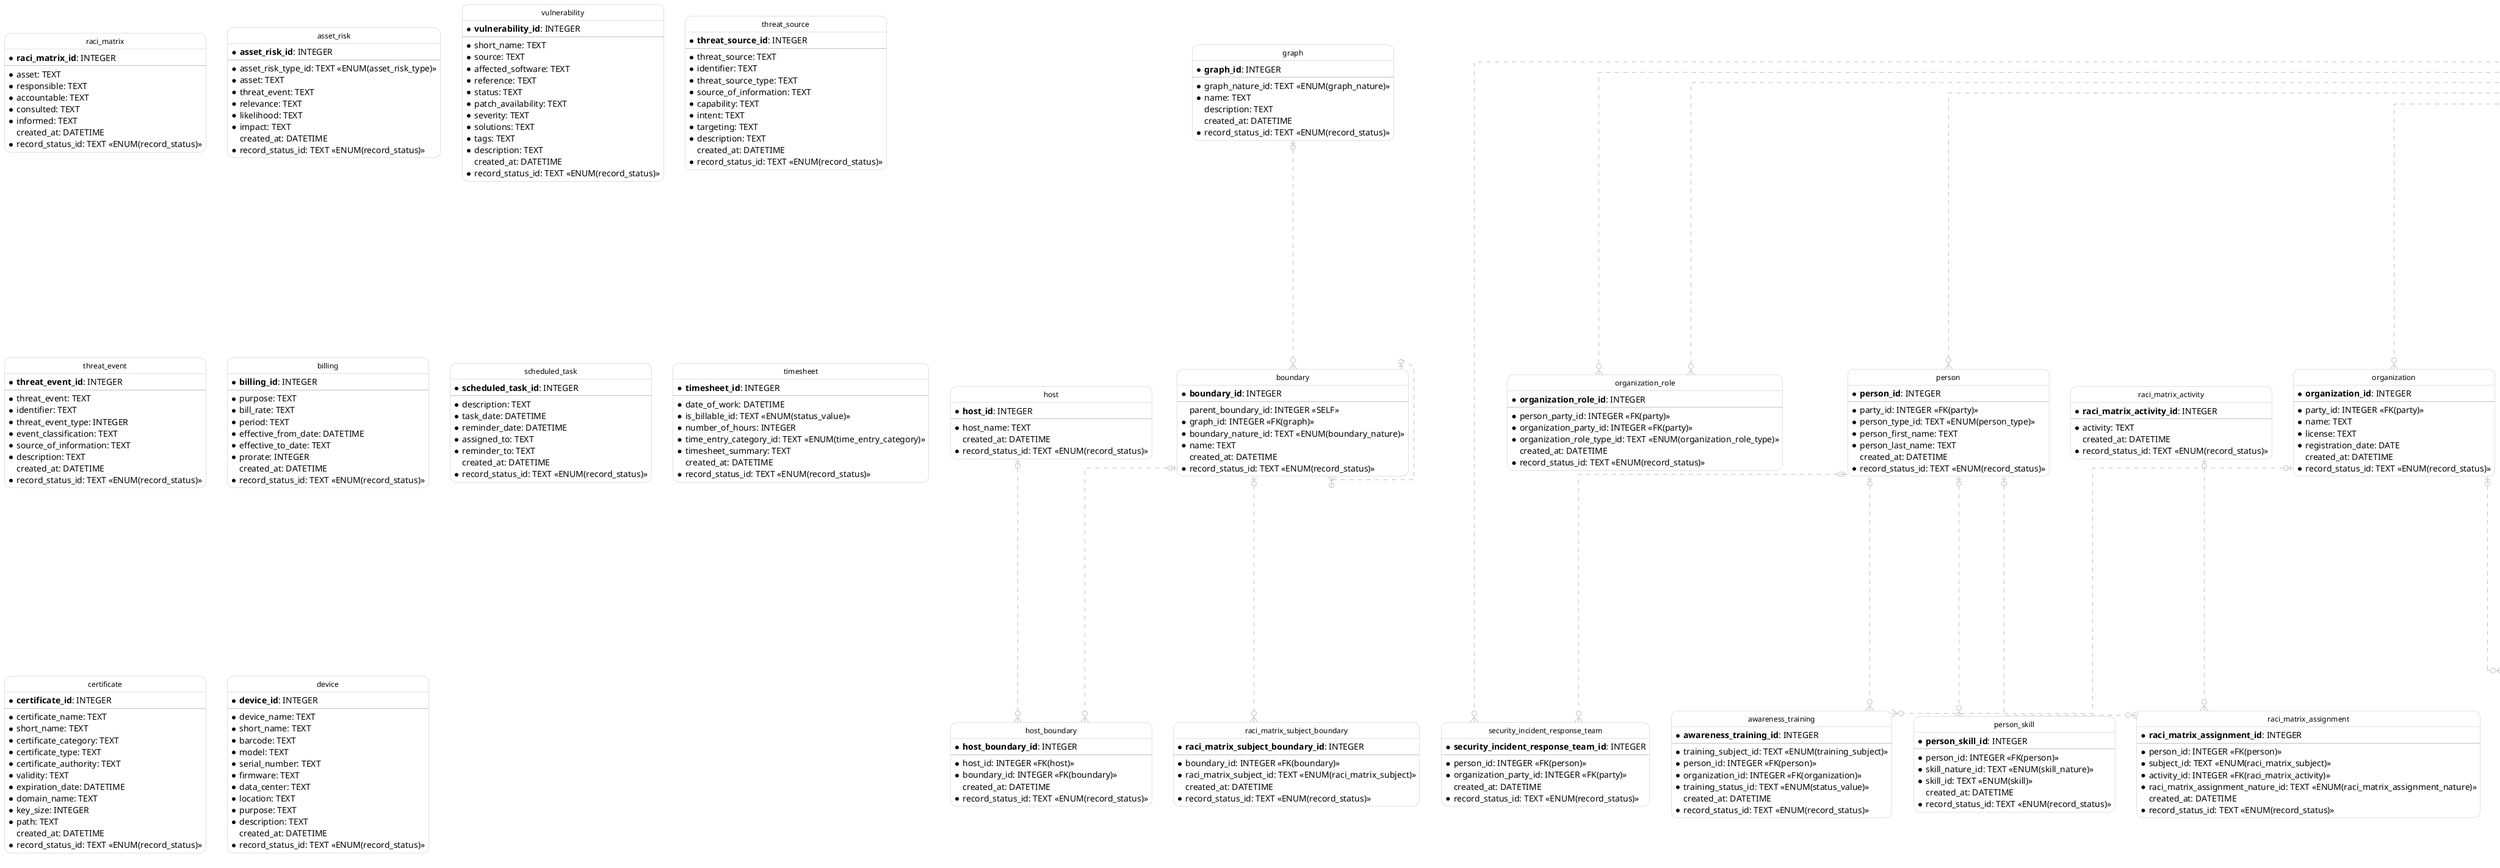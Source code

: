 @startuml models
  hide circle
  skinparam linetype ortho
  skinparam roundcorner 20
  skinparam class {
    BackgroundColor White
    ArrowColor Silver
    BorderColor Silver
    FontColor Black
    FontSize 12
  }

  entity "host" as host {
    * **host_id**: INTEGER
    --
    * host_name: TEXT
      created_at: DATETIME
    * record_status_id: TEXT <<ENUM(record_status)>>
  }

  entity "graph" as graph {
    * **graph_id**: INTEGER
    --
    * graph_nature_id: TEXT <<ENUM(graph_nature)>>
    * name: TEXT
      description: TEXT
      created_at: DATETIME
    * record_status_id: TEXT <<ENUM(record_status)>>
  }

  entity "boundary" as boundary {
    * **boundary_id**: INTEGER
    --
      parent_boundary_id: INTEGER <<SELF>>
    * graph_id: INTEGER <<FK(graph)>>
    * boundary_nature_id: TEXT <<ENUM(boundary_nature)>>
    * name: TEXT
      created_at: DATETIME
    * record_status_id: TEXT <<ENUM(record_status)>>
  }

  entity "host_boundary" as host_boundary {
    * **host_boundary_id**: INTEGER
    --
    * host_id: INTEGER <<FK(host)>>
    * boundary_id: INTEGER <<FK(boundary)>>
      created_at: DATETIME
    * record_status_id: TEXT <<ENUM(record_status)>>
  }

  entity "raci_matrix" as raci_matrix {
    * **raci_matrix_id**: INTEGER
    --
    * asset: TEXT
    * responsible: TEXT
    * accountable: TEXT
    * consulted: TEXT
    * informed: TEXT
      created_at: DATETIME
    * record_status_id: TEXT <<ENUM(record_status)>>
  }

  entity "asset_risk" as asset_risk {
    * **asset_risk_id**: INTEGER
    --
    * asset_risk_type_id: TEXT <<ENUM(asset_risk_type)>>
    * asset: TEXT
    * threat_event: TEXT
    * relevance: TEXT
    * likelihood: TEXT
    * impact: TEXT
      created_at: DATETIME
    * record_status_id: TEXT <<ENUM(record_status)>>
  }

  entity "vulnerability" as vulnerability {
    * **vulnerability_id**: INTEGER
    --
    * short_name: TEXT
    * source: TEXT
    * affected_software: TEXT
    * reference: TEXT
    * status: TEXT
    * patch_availability: TEXT
    * severity: TEXT
    * solutions: TEXT
    * tags: TEXT
    * description: TEXT
      created_at: DATETIME
    * record_status_id: TEXT <<ENUM(record_status)>>
  }

  entity "threat_source" as threat_source {
    * **threat_source_id**: INTEGER
    --
    * threat_source: TEXT
    * identifier: TEXT
    * threat_source_type: TEXT
    * source_of_information: TEXT
    * capability: TEXT
    * intent: TEXT
    * targeting: TEXT
    * description: TEXT
      created_at: DATETIME
    * record_status_id: TEXT <<ENUM(record_status)>>
  }

  entity "threat_event" as threat_event {
    * **threat_event_id**: INTEGER
    --
    * threat_event: TEXT
    * identifier: TEXT
    * threat_event_type: INTEGER
    * event_classification: TEXT
    * source_of_information: TEXT
    * description: TEXT
      created_at: DATETIME
    * record_status_id: TEXT <<ENUM(record_status)>>
  }

  entity "billing" as billing {
    * **billing_id**: INTEGER
    --
    * purpose: TEXT
    * bill_rate: TEXT
    * period: TEXT
    * effective_from_date: DATETIME
    * effective_to_date: TEXT
    * prorate: INTEGER
      created_at: DATETIME
    * record_status_id: TEXT <<ENUM(record_status)>>
  }

  entity "scheduled_task" as scheduled_task {
    * **scheduled_task_id**: INTEGER
    --
    * description: TEXT
    * task_date: DATETIME
    * reminder_date: DATETIME
    * assigned_to: TEXT
    * reminder_to: TEXT
      created_at: DATETIME
    * record_status_id: TEXT <<ENUM(record_status)>>
  }

  entity "timesheet" as timesheet {
    * **timesheet_id**: INTEGER
    --
    * date_of_work: DATETIME
    * is_billable_id: TEXT <<ENUM(status_value)>>
    * number_of_hours: INTEGER
    * time_entry_category_id: TEXT <<ENUM(time_entry_category)>>
    * timesheet_summary: TEXT
      created_at: DATETIME
    * record_status_id: TEXT <<ENUM(record_status)>>
  }

  entity "certificate" as certificate {
    * **certificate_id**: INTEGER
    --
    * certificate_name: TEXT
    * short_name: TEXT
    * certificate_category: TEXT
    * certificate_type: TEXT
    * certificate_authority: TEXT
    * validity: TEXT
    * expiration_date: DATETIME
    * domain_name: TEXT
    * key_size: INTEGER
    * path: TEXT
      created_at: DATETIME
    * record_status_id: TEXT <<ENUM(record_status)>>
  }

  entity "device" as device {
    * **device_id**: INTEGER
    --
    * device_name: TEXT
    * short_name: TEXT
    * barcode: TEXT
    * model: TEXT
    * serial_number: TEXT
    * firmware: TEXT
    * data_center: TEXT
    * location: TEXT
    * purpose: TEXT
    * description: TEXT
      created_at: DATETIME
    * record_status_id: TEXT <<ENUM(record_status)>>
  }

  entity "party" as party {
    * **party_id**: INTEGER
    --
    * party_type_id: TEXT <<ENUM(party_type)>>
    * party_name: TEXT
      created_at: DATETIME
    * record_status_id: TEXT <<ENUM(record_status)>>
  }

  entity "person" as person {
    * **person_id**: INTEGER
    --
    * party_id: INTEGER <<FK(party)>>
    * person_type_id: TEXT <<ENUM(person_type)>>
    * person_first_name: TEXT
    * person_last_name: TEXT
      created_at: DATETIME
    * record_status_id: TEXT <<ENUM(record_status)>>
  }

  entity "organization" as organization {
    * **organization_id**: INTEGER
    --
    * party_id: INTEGER <<FK(party)>>
    * name: TEXT
    * license: TEXT
    * registration_date: DATE
      created_at: DATETIME
    * record_status_id: TEXT <<ENUM(record_status)>>
  }

  entity "party_relation" as party_relation {
    * **party_relation_id**: INTEGER
    --
    * party_id: INTEGER <<FK(party)>>
    * related_party_id: INTEGER <<FK(party)>>
    * relation_type_id: TEXT <<ENUM(party_relation_type)>>
    * party_role_id: TEXT <<ENUM(party_role_type)>>
      created_at: DATETIME
    * record_status_id: TEXT <<ENUM(record_status)>>
  }

  entity "contact_electronic" as contact_electronic {
    * **contact_electronic_id**: INTEGER
    --
    * contact_type_id: TEXT <<ENUM(contact_type)>>
    * party_id: INTEGER <<FK(party)>>
    * electronics_details: TEXT
      created_at: DATETIME
    * record_status_id: TEXT <<ENUM(record_status)>>
  }

  entity "contact_land" as contact_land {
    * **contact_land_id**: INTEGER
    --
    * contact_type_id: TEXT <<ENUM(contact_type)>>
    * party_id: INTEGER <<FK(party)>>
    * address_line1: TEXT
    * address_line2: TEXT
    * address_zip: TEXT
    * address_city: TEXT
    * address_state: TEXT
    * address_country: TEXT
      created_at: DATETIME
    * record_status_id: TEXT <<ENUM(record_status)>>
  }

  entity "organization_role" as organization_role {
    * **organization_role_id**: INTEGER
    --
    * person_party_id: INTEGER <<FK(party)>>
    * organization_party_id: INTEGER <<FK(party)>>
    * organization_role_type_id: TEXT <<ENUM(organization_role_type)>>
      created_at: DATETIME
    * record_status_id: TEXT <<ENUM(record_status)>>
  }

  entity "security_incident_response_team" as security_incident_response_team {
    * **security_incident_response_team_id**: INTEGER
    --
    * person_id: INTEGER <<FK(person)>>
    * organization_party_id: INTEGER <<FK(party)>>
      created_at: DATETIME
    * record_status_id: TEXT <<ENUM(record_status)>>
  }

  entity "awareness_training" as awareness_training {
    * **awareness_training_id**: INTEGER
    --
    * training_subject_id: TEXT <<ENUM(training_subject)>>
    * person_id: INTEGER <<FK(person)>>
    * organization_id: INTEGER <<FK(organization)>>
    * training_status_id: TEXT <<ENUM(status_value)>>
      created_at: DATETIME
    * record_status_id: TEXT <<ENUM(record_status)>>
  }

  entity "rating" as rating {
    * **rating_id**: INTEGER
    --
    * author_id: INTEGER <<FK(party)>>
    * rating_given_to_id: INTEGER <<FK(party)>>
    * rating_value_id: TEXT <<ENUM(rating_value)>>
    * best_rating_id: TEXT <<ENUM(rating_value)>>
    * rating_explanation: TEXT
    * review_aspect: TEXT
    * worst_rating_id: TEXT <<ENUM(rating_value)>>
      created_at: DATETIME
    * record_status_id: TEXT <<ENUM(record_status)>>
  }

  entity "contract" as contract {
    * **contract_id**: INTEGER
    --
    * organization_id: INTEGER <<FK(organization)>>
    * contract_status_id: TEXT <<ENUM(contract_status)>>
    * document_reference: TEXT
    * payment_type_id: TEXT <<ENUM(payment_type)>>
    * periodicity_id: TEXT <<ENUM(periodicity)>>
    * start_date: DATETIME
    * end_date: DATETIME
    * contract_type_id: TEXT <<ENUM(contract_type)>>
    * date_of_last_review: DATETIME
    * date_of_next_review: DATETIME
    * date_of_contract_review: DATETIME
    * date_of_contract_approval: DATETIME
      created_at: DATETIME
    * record_status_id: TEXT <<ENUM(record_status)>>
  }

  entity "note" as note {
    * **note_id**: INTEGER
    --
    * party_id: INTEGER <<FK(party)>>
    * note: TEXT
      created_at: DATETIME
    * record_status_id: TEXT <<ENUM(record_status)>>
  }

  entity "risk_register" as risk_register {
    * **risk_register_id**: INTEGER
    --
    * description: TEXT
    * risk_subject_id: TEXT <<ENUM(risk_subject)>>
    * risk_type_id: TEXT <<ENUM(risk_type)>>
    * impact_to_the_organization: TEXT
    * rating_likelihood_id: TEXT <<ENUM(rating_value)>>
    * rating_impact_id: TEXT <<ENUM(rating_value)>>
    * rating_overall_risk_id: TEXT <<ENUM(rating_value)>>
    * control_effectivenes_controls_in_place: TEXT
    * control_effectivenes_control_effectiveness: INTEGER
    * control_effectivenes_over_all_residual_risk_rating_id: TEXT <<ENUM(rating_value)>>
    * mitigation_further_actions: TEXT
    * control_monitor_mitigation_actions_tracking_strategy: TEXT
    * control_monitor_action_due_date: DATE
    * control_monitor_risk_owner_id: INTEGER <<FK(party)>>
      created_at: DATETIME
    * record_status_id: TEXT <<ENUM(record_status)>>
  }

  entity "incident" as incident {
    * **incident_id**: INTEGER
    --
    * title: TEXT
    * incident_date: DATE
    * time_and_time_zone: DATETIME
    * category_id: TEXT <<ENUM(incident_category)>>
    * sub_category_id: TEXT <<ENUM(incident_sub_category)>>
    * severity_id: TEXT <<ENUM(severity_type)>>
    * priority_id: TEXT <<ENUM(priority_type)>>
    * internal_or_external_id: TEXT <<ENUM(incident_type)>>
    * location: TEXT
    * it_service_impacted: TEXT
    * impacted_modules: TEXT
    * impacted_dept: TEXT
    * reported_by_id: INTEGER <<FK(party)>>
    * reported_to_id: INTEGER <<FK(party)>>
    * brief_description: TEXT
    * detailed_description: TEXT
    * assigned_to_id: INTEGER <<FK(party)>>
    * assigned_date: DATE
    * investigation_details: TEXT
    * containment_details: TEXT
    * eradication_details: TEXT
    * bussiness_impact: TEXT
    * lessons_learned: TEXT
    * status_id: TEXT <<ENUM(incident_status)>>
    * closed_date: DATE
    * reopened_time: DATETIME
    * feedback_from_business: TEXT
    * reported_to_regulatory: TEXT
    * report_date: DATE
    * report_time: DATETIME
      created_at: DATETIME
    * record_status_id: TEXT <<ENUM(record_status)>>
  }

  entity "party_identifier" as party_identifier {
    * **party_identifier_id**: INTEGER
    --
    * identifier_number: TEXT
    * party_identifier_type_id: TEXT <<ENUM(party_identifier_type)>>
    * party_id: INTEGER <<FK(party)>>
      created_at: DATETIME
    * record_status_id: TEXT <<ENUM(record_status)>>
  }

  entity "raci_matrix_subject_boundary" as raci_matrix_subject_boundary {
    * **raci_matrix_subject_boundary_id**: INTEGER
    --
    * boundary_id: INTEGER <<FK(boundary)>>
    * raci_matrix_subject_id: TEXT <<ENUM(raci_matrix_subject)>>
      created_at: DATETIME
    * record_status_id: TEXT <<ENUM(record_status)>>
  }

  entity "raci_matrix_activity" as raci_matrix_activity {
    * **raci_matrix_activity_id**: INTEGER
    --
    * activity: TEXT
      created_at: DATETIME
    * record_status_id: TEXT <<ENUM(record_status)>>
  }

  entity "raci_matrix_assignment" as raci_matrix_assignment {
    * **raci_matrix_assignment_id**: INTEGER
    --
    * person_id: INTEGER <<FK(person)>>
    * subject_id: TEXT <<ENUM(raci_matrix_subject)>>
    * activity_id: INTEGER <<FK(raci_matrix_activity)>>
    * raci_matrix_assignment_nature_id: TEXT <<ENUM(raci_matrix_assignment_nature)>>
      created_at: DATETIME
    * record_status_id: TEXT <<ENUM(record_status)>>
  }

  entity "person_skill" as person_skill {
    * **person_skill_id**: INTEGER
    --
    * person_id: INTEGER <<FK(person)>>
    * skill_nature_id: TEXT <<ENUM(skill_nature)>>
    * skill_id: TEXT <<ENUM(skill)>>
      created_at: DATETIME
    * record_status_id: TEXT <<ENUM(record_status)>>
  }

  entity "key_performance" as key_performance {
    * **key_performance_id**: INTEGER
    --
    * title: TEXT
    * description: TEXT
      created_at: DATETIME
    * record_status_id: TEXT <<ENUM(record_status)>>
  }

  entity "key_performance_indicator" as key_performance_indicator {
    * **key_performance_indicator_id**: INTEGER
    --
    * key_performance_id: INTEGER <<FK(key_performance)>>
    * base_value: INTEGER
    * date: DATE
      created_at: DATETIME
    * record_status_id: TEXT <<ENUM(record_status)>>
  }

  boundary |o..o{ boundary
  graph |o..o{ boundary
  host |o..o{ host_boundary
  boundary |o..o{ host_boundary
  party |o..o{ person
  party |o..o{ organization
  party |o..o{ party_relation
  party |o..o{ party_relation
  party |o..o{ contact_electronic
  party |o..o{ contact_land
  party |o..o{ organization_role
  party |o..o{ organization_role
  person |o..o{ security_incident_response_team
  party |o..o{ security_incident_response_team
  person |o..o{ awareness_training
  organization |o..o{ awareness_training
  party |o..o{ rating
  party |o..o{ rating
  organization |o..o{ contract
  party |o..o{ note
  party |o..o{ risk_register
  party |o..o{ incident
  party |o..o{ incident
  party |o..o{ incident
  party |o..o{ party_identifier
  boundary |o..o{ raci_matrix_subject_boundary
  person |o..o{ raci_matrix_assignment
  raci_matrix_activity |o..o{ raci_matrix_assignment
  person |o..o{ person_skill
  key_performance |o..o{ key_performance_indicator
@enduml